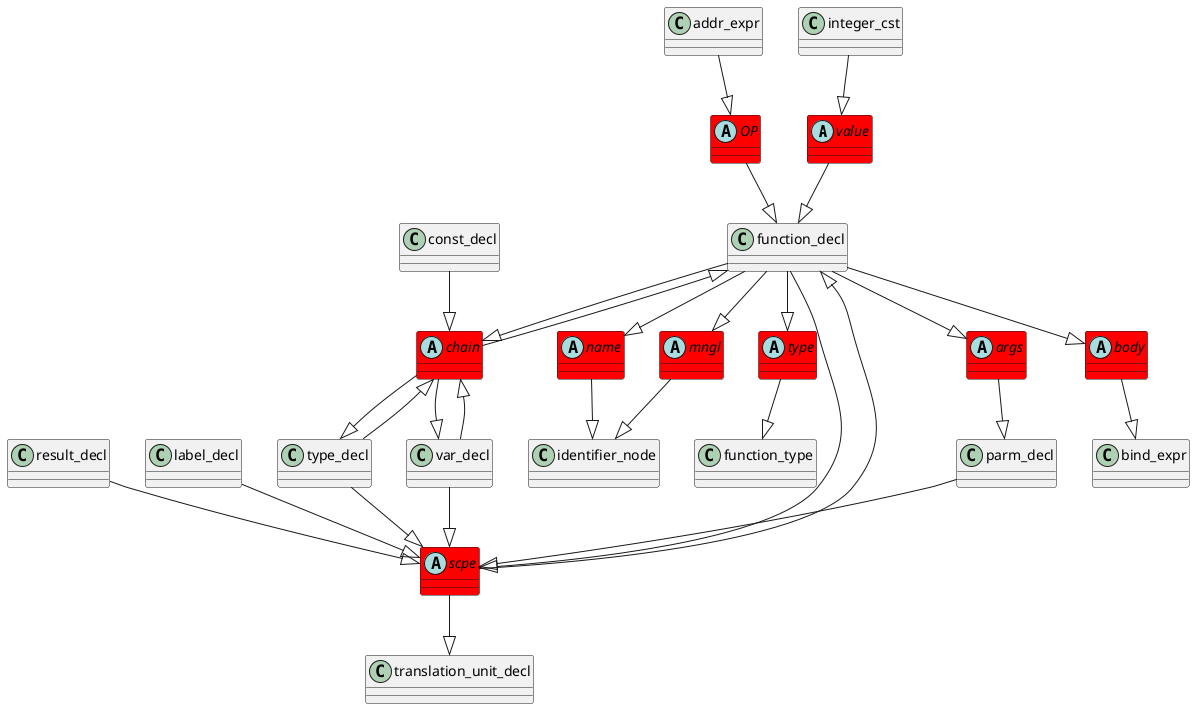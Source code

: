 @startuml
abstract class	value	 #red	
value	 --|> 	function_decl	
integer_cst	 --|> 	value	
abstract class	chain	 #red	
chain	 --|> 	function_decl	
type_decl	 --|> 	chain	
abstract class	name	 #red	
name	 --|> 	identifier_node	
function_decl	 --|> 	name	
abstract class	mngl	 #red	
mngl	 --|> 	identifier_node	
function_decl	 --|> 	mngl	
abstract class	type	 #red	
type	 --|> 	function_type	
function_decl	 --|> 	type	
abstract class	scpe	 #red	
scpe	 --|> 	translation_unit_decl	
function_decl	 --|> 	scpe	
function_decl	 --|> 	chain	
abstract class	args	 #red	
args	 --|> 	parm_decl	
function_decl	 --|> 	args	
abstract class	body	 #red	
body	 --|> 	bind_expr	
function_decl	 --|> 	body	
scpe	 --|> 	function_decl	
parm_decl	 --|> 	scpe	
result_decl	 --|> 	scpe	
chain	 --|> 	type_decl	
abstract class	OP	 #red	
OP	 --|> 	function_decl	
addr_expr	 --|> 	OP	
label_decl	 --|> 	scpe	
chain	 --|> 	var_decl	
var_decl	 --|> 	chain	
type_decl	 --|> 	scpe	
var_decl	 --|> 	scpe	
const_decl	 --|> 	chain	
@enduml
